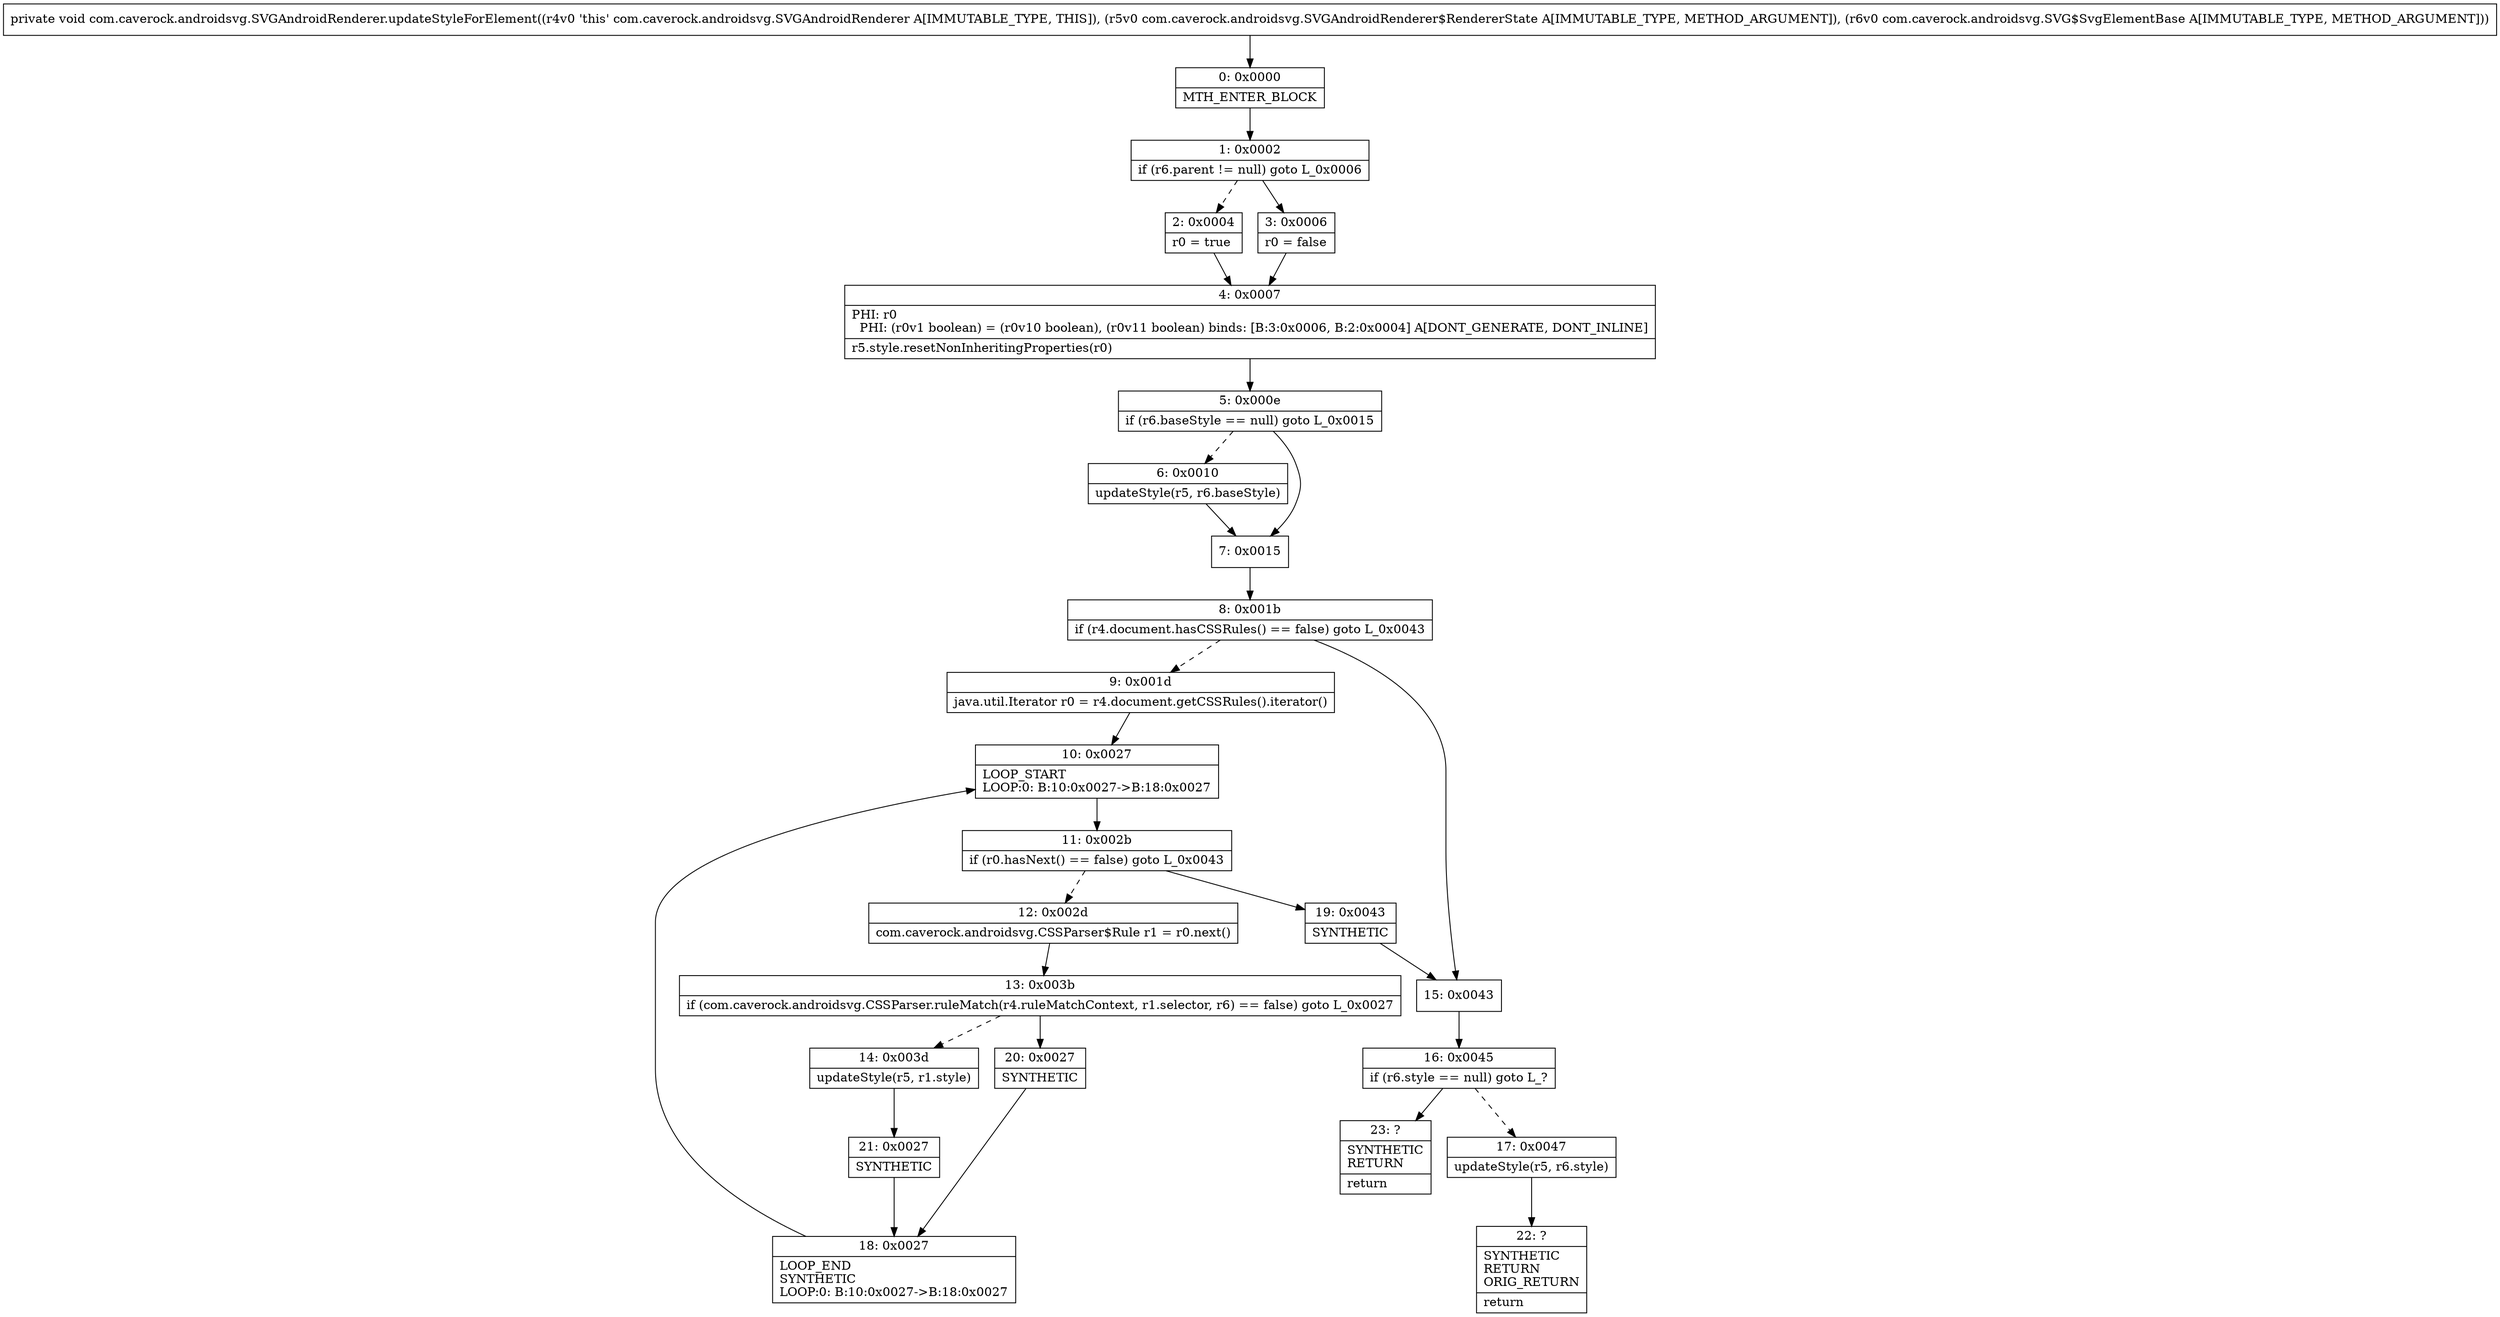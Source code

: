 digraph "CFG forcom.caverock.androidsvg.SVGAndroidRenderer.updateStyleForElement(Lcom\/caverock\/androidsvg\/SVGAndroidRenderer$RendererState;Lcom\/caverock\/androidsvg\/SVG$SvgElementBase;)V" {
Node_0 [shape=record,label="{0\:\ 0x0000|MTH_ENTER_BLOCK\l}"];
Node_1 [shape=record,label="{1\:\ 0x0002|if (r6.parent != null) goto L_0x0006\l}"];
Node_2 [shape=record,label="{2\:\ 0x0004|r0 = true\l}"];
Node_3 [shape=record,label="{3\:\ 0x0006|r0 = false\l}"];
Node_4 [shape=record,label="{4\:\ 0x0007|PHI: r0 \l  PHI: (r0v1 boolean) = (r0v10 boolean), (r0v11 boolean) binds: [B:3:0x0006, B:2:0x0004] A[DONT_GENERATE, DONT_INLINE]\l|r5.style.resetNonInheritingProperties(r0)\l}"];
Node_5 [shape=record,label="{5\:\ 0x000e|if (r6.baseStyle == null) goto L_0x0015\l}"];
Node_6 [shape=record,label="{6\:\ 0x0010|updateStyle(r5, r6.baseStyle)\l}"];
Node_7 [shape=record,label="{7\:\ 0x0015}"];
Node_8 [shape=record,label="{8\:\ 0x001b|if (r4.document.hasCSSRules() == false) goto L_0x0043\l}"];
Node_9 [shape=record,label="{9\:\ 0x001d|java.util.Iterator r0 = r4.document.getCSSRules().iterator()\l}"];
Node_10 [shape=record,label="{10\:\ 0x0027|LOOP_START\lLOOP:0: B:10:0x0027\-\>B:18:0x0027\l}"];
Node_11 [shape=record,label="{11\:\ 0x002b|if (r0.hasNext() == false) goto L_0x0043\l}"];
Node_12 [shape=record,label="{12\:\ 0x002d|com.caverock.androidsvg.CSSParser$Rule r1 = r0.next()\l}"];
Node_13 [shape=record,label="{13\:\ 0x003b|if (com.caverock.androidsvg.CSSParser.ruleMatch(r4.ruleMatchContext, r1.selector, r6) == false) goto L_0x0027\l}"];
Node_14 [shape=record,label="{14\:\ 0x003d|updateStyle(r5, r1.style)\l}"];
Node_15 [shape=record,label="{15\:\ 0x0043}"];
Node_16 [shape=record,label="{16\:\ 0x0045|if (r6.style == null) goto L_?\l}"];
Node_17 [shape=record,label="{17\:\ 0x0047|updateStyle(r5, r6.style)\l}"];
Node_18 [shape=record,label="{18\:\ 0x0027|LOOP_END\lSYNTHETIC\lLOOP:0: B:10:0x0027\-\>B:18:0x0027\l}"];
Node_19 [shape=record,label="{19\:\ 0x0043|SYNTHETIC\l}"];
Node_20 [shape=record,label="{20\:\ 0x0027|SYNTHETIC\l}"];
Node_21 [shape=record,label="{21\:\ 0x0027|SYNTHETIC\l}"];
Node_22 [shape=record,label="{22\:\ ?|SYNTHETIC\lRETURN\lORIG_RETURN\l|return\l}"];
Node_23 [shape=record,label="{23\:\ ?|SYNTHETIC\lRETURN\l|return\l}"];
MethodNode[shape=record,label="{private void com.caverock.androidsvg.SVGAndroidRenderer.updateStyleForElement((r4v0 'this' com.caverock.androidsvg.SVGAndroidRenderer A[IMMUTABLE_TYPE, THIS]), (r5v0 com.caverock.androidsvg.SVGAndroidRenderer$RendererState A[IMMUTABLE_TYPE, METHOD_ARGUMENT]), (r6v0 com.caverock.androidsvg.SVG$SvgElementBase A[IMMUTABLE_TYPE, METHOD_ARGUMENT])) }"];
MethodNode -> Node_0;
Node_0 -> Node_1;
Node_1 -> Node_2[style=dashed];
Node_1 -> Node_3;
Node_2 -> Node_4;
Node_3 -> Node_4;
Node_4 -> Node_5;
Node_5 -> Node_6[style=dashed];
Node_5 -> Node_7;
Node_6 -> Node_7;
Node_7 -> Node_8;
Node_8 -> Node_9[style=dashed];
Node_8 -> Node_15;
Node_9 -> Node_10;
Node_10 -> Node_11;
Node_11 -> Node_12[style=dashed];
Node_11 -> Node_19;
Node_12 -> Node_13;
Node_13 -> Node_14[style=dashed];
Node_13 -> Node_20;
Node_14 -> Node_21;
Node_15 -> Node_16;
Node_16 -> Node_17[style=dashed];
Node_16 -> Node_23;
Node_17 -> Node_22;
Node_18 -> Node_10;
Node_19 -> Node_15;
Node_20 -> Node_18;
Node_21 -> Node_18;
}

